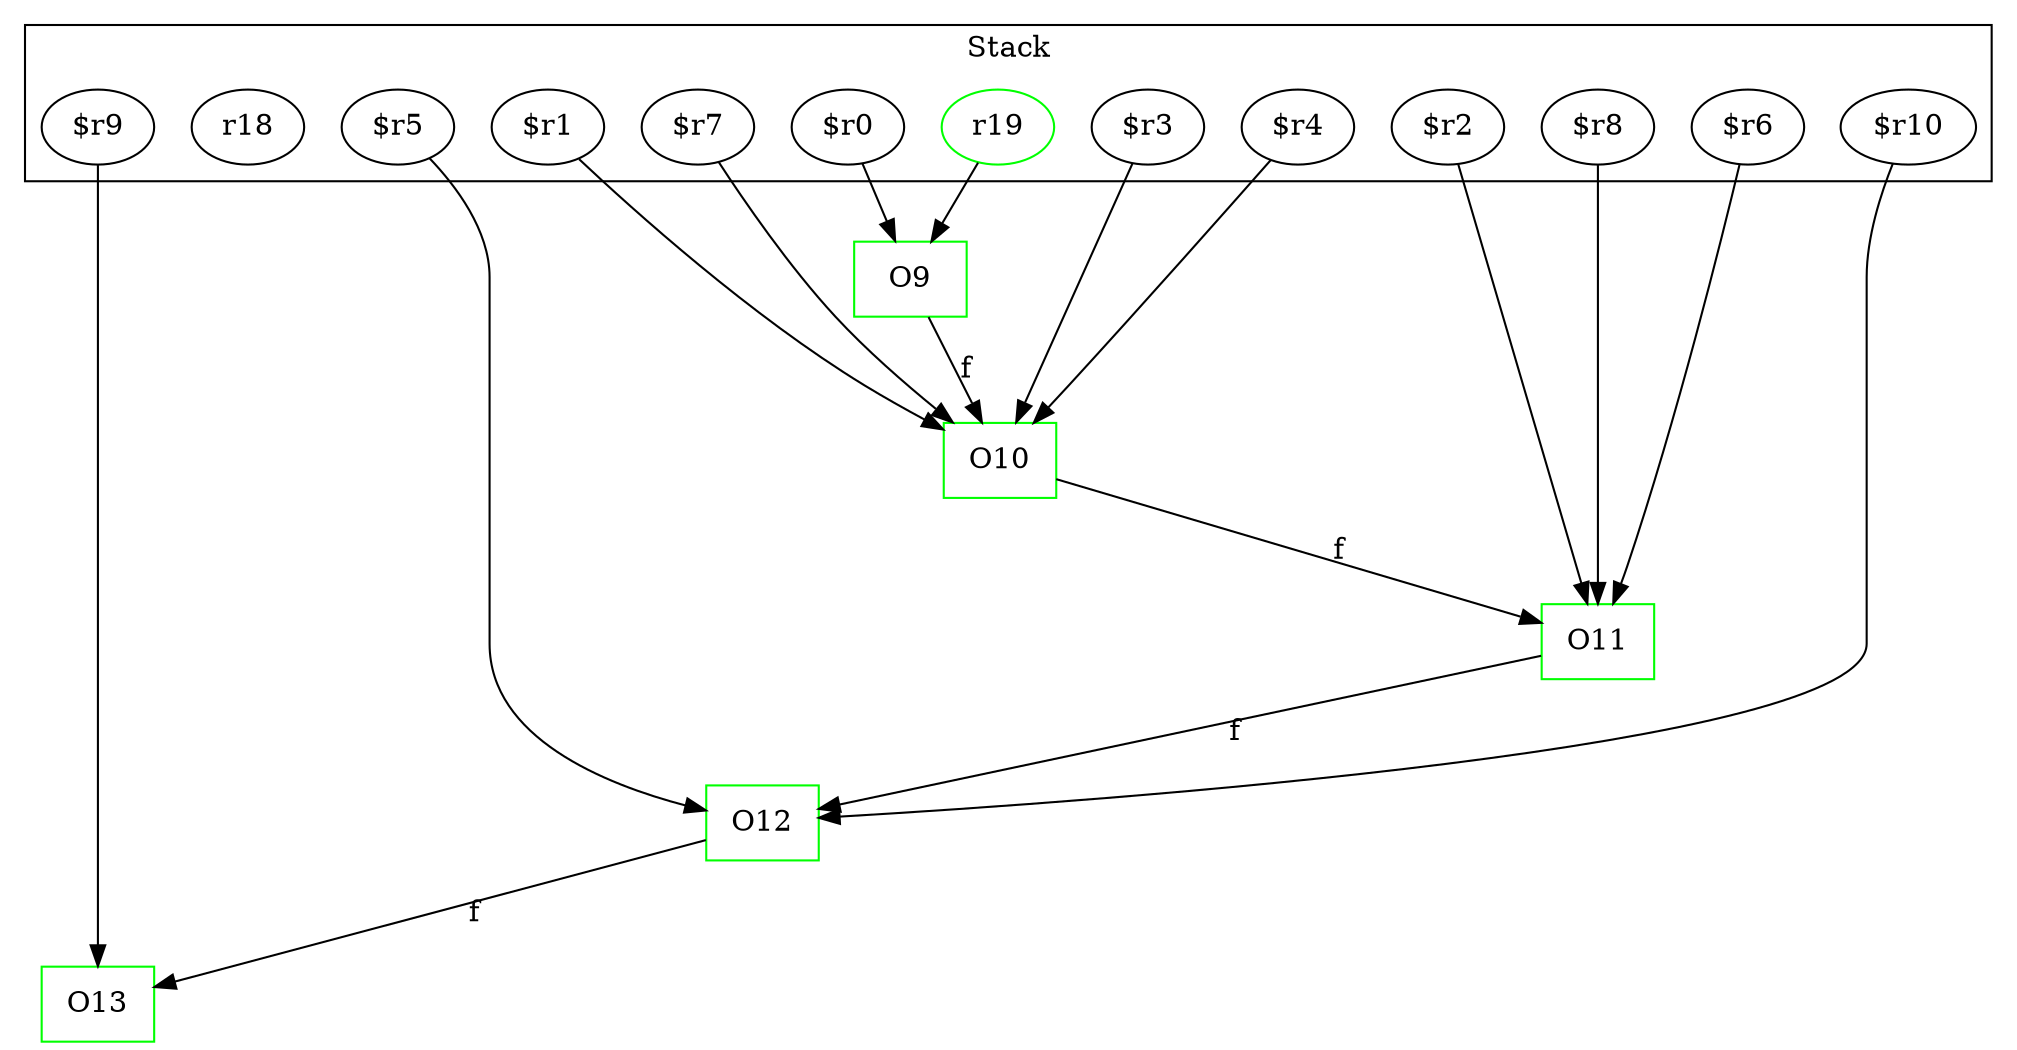 digraph sample {
  rankDir="LR";
  subgraph cluster_0 {
    label="Stack"
    "$r10"; "$r9"; "$r7"; "$r8"; "$r5"; "$r6"; "$r3"; "$r4"; "$r1"; "$r2"; "$r0"; "r18"; "r19"; 
  }
  "$r10" -> { O12 };
  "$r9" -> { O13 };
  "$r7" -> { O10 };
  "$r8" -> { O11 };
  "$r5" -> { O12 };
  "$r6" -> { O11 };
  "$r3" -> { O10 };
  "$r4" -> { O10 };
  "$r1" -> { O10 };
  "$r2" -> { O11 };
  "$r0" -> { O9 };
  "r18" -> { };
  "r19" -> { O9 };
  O13[shape=box];
  O12[shape=box];
  O9[shape=box];
  O11[shape=box];
  O10[shape=box];
  O12 -> O13[label="f", weight="0.2"]
  O9 -> O10[label="f", weight="0.2"]
  O11 -> O12[label="f", weight="0.2"]
  O10 -> O11[label="f", weight="0.2"]
  O13[color="green"];
  O12[color="green"];
  "r19"[color="green"];
  O9[color="green"];
  O11[color="green"];
  O10[color="green"];
}
